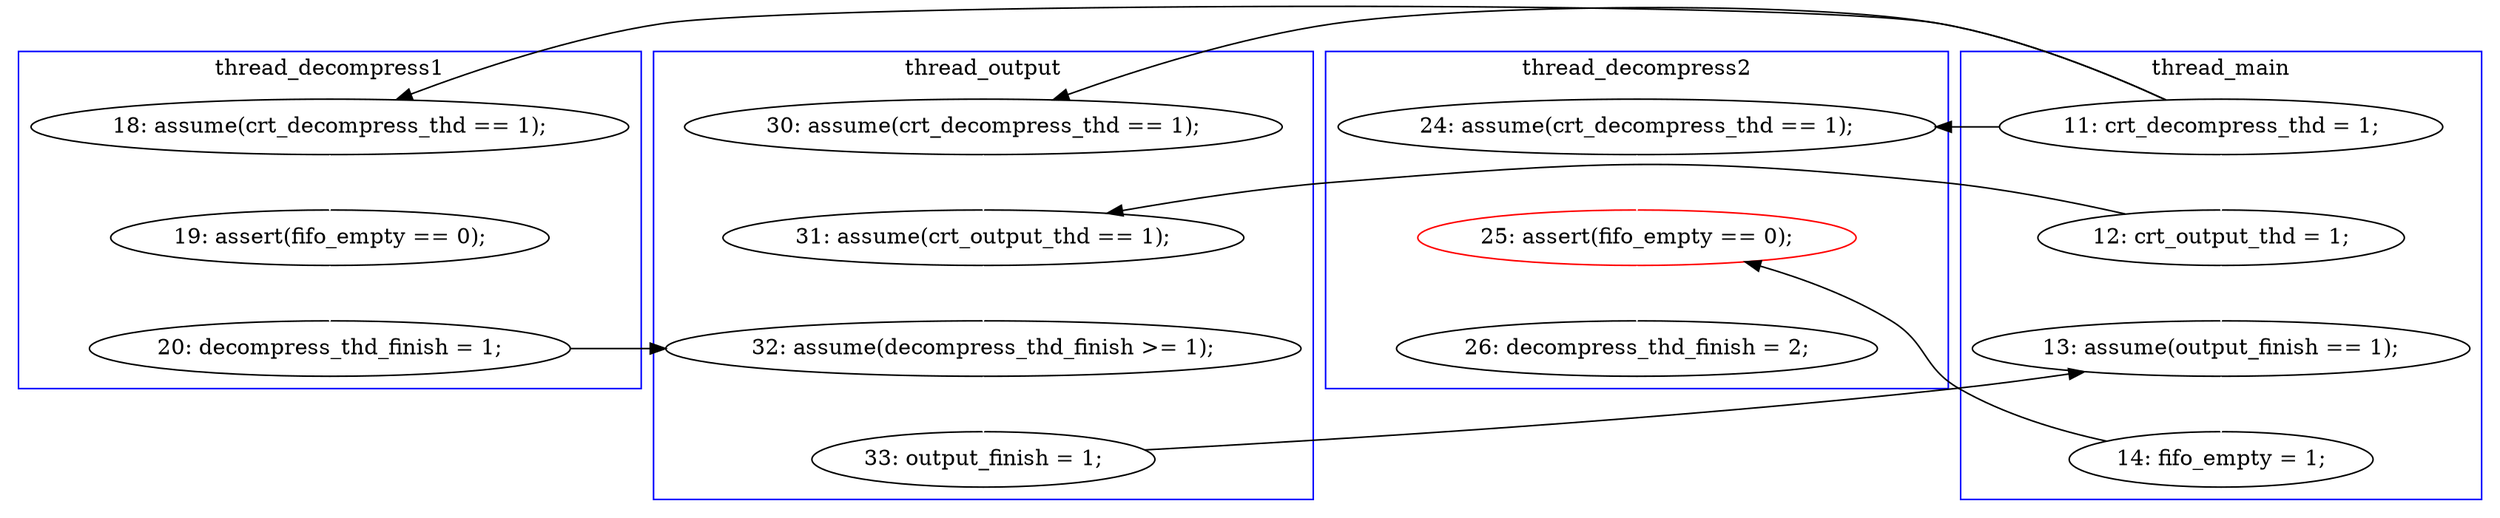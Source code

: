 digraph Counterexample {
	12 -> 14 [color = white, style = solid]
	23 -> 26 [color = black, style = solid, constraint = false]
	20 -> 30 [color = white, style = solid]
	11 -> 12 [color = black, style = solid, constraint = false]
	13 -> 21 [color = black, style = solid, constraint = false]
	26 -> 28 [color = white, style = solid]
	22 -> 23 [color = white, style = solid]
	28 -> 30 [color = black, style = solid, constraint = false]
	14 -> 15 [color = white, style = solid]
	21 -> 22 [color = white, style = solid]
	30 -> 32 [color = white, style = solid]
	13 -> 26 [color = white, style = solid]
	11 -> 20 [color = black, style = solid, constraint = false]
	15 -> 22 [color = black, style = solid, constraint = false]
	18 -> 21 [color = white, style = solid]
	11 -> 13 [color = white, style = solid]
	11 -> 18 [color = black, style = solid, constraint = false]
	subgraph cluster3 {
		label = thread_decompress2
		color = blue
		20  [label = "24: assume(crt_decompress_thd == 1);"]
		30  [label = "25: assert(fifo_empty == 0);", color = red]
		32  [label = "26: decompress_thd_finish = 2;"]
	}
	subgraph cluster4 {
		label = thread_output
		color = blue
		23  [label = "33: output_finish = 1;"]
		22  [label = "32: assume(decompress_thd_finish >= 1);"]
		18  [label = "30: assume(crt_decompress_thd == 1);"]
		21  [label = "31: assume(crt_output_thd == 1);"]
	}
	subgraph cluster2 {
		label = thread_decompress1
		color = blue
		12  [label = "18: assume(crt_decompress_thd == 1);"]
		14  [label = "19: assert(fifo_empty == 0);"]
		15  [label = "20: decompress_thd_finish = 1;"]
	}
	subgraph cluster1 {
		label = thread_main
		color = blue
		11  [label = "11: crt_decompress_thd = 1;"]
		13  [label = "12: crt_output_thd = 1;"]
		26  [label = "13: assume(output_finish == 1);"]
		28  [label = "14: fifo_empty = 1;"]
	}
}